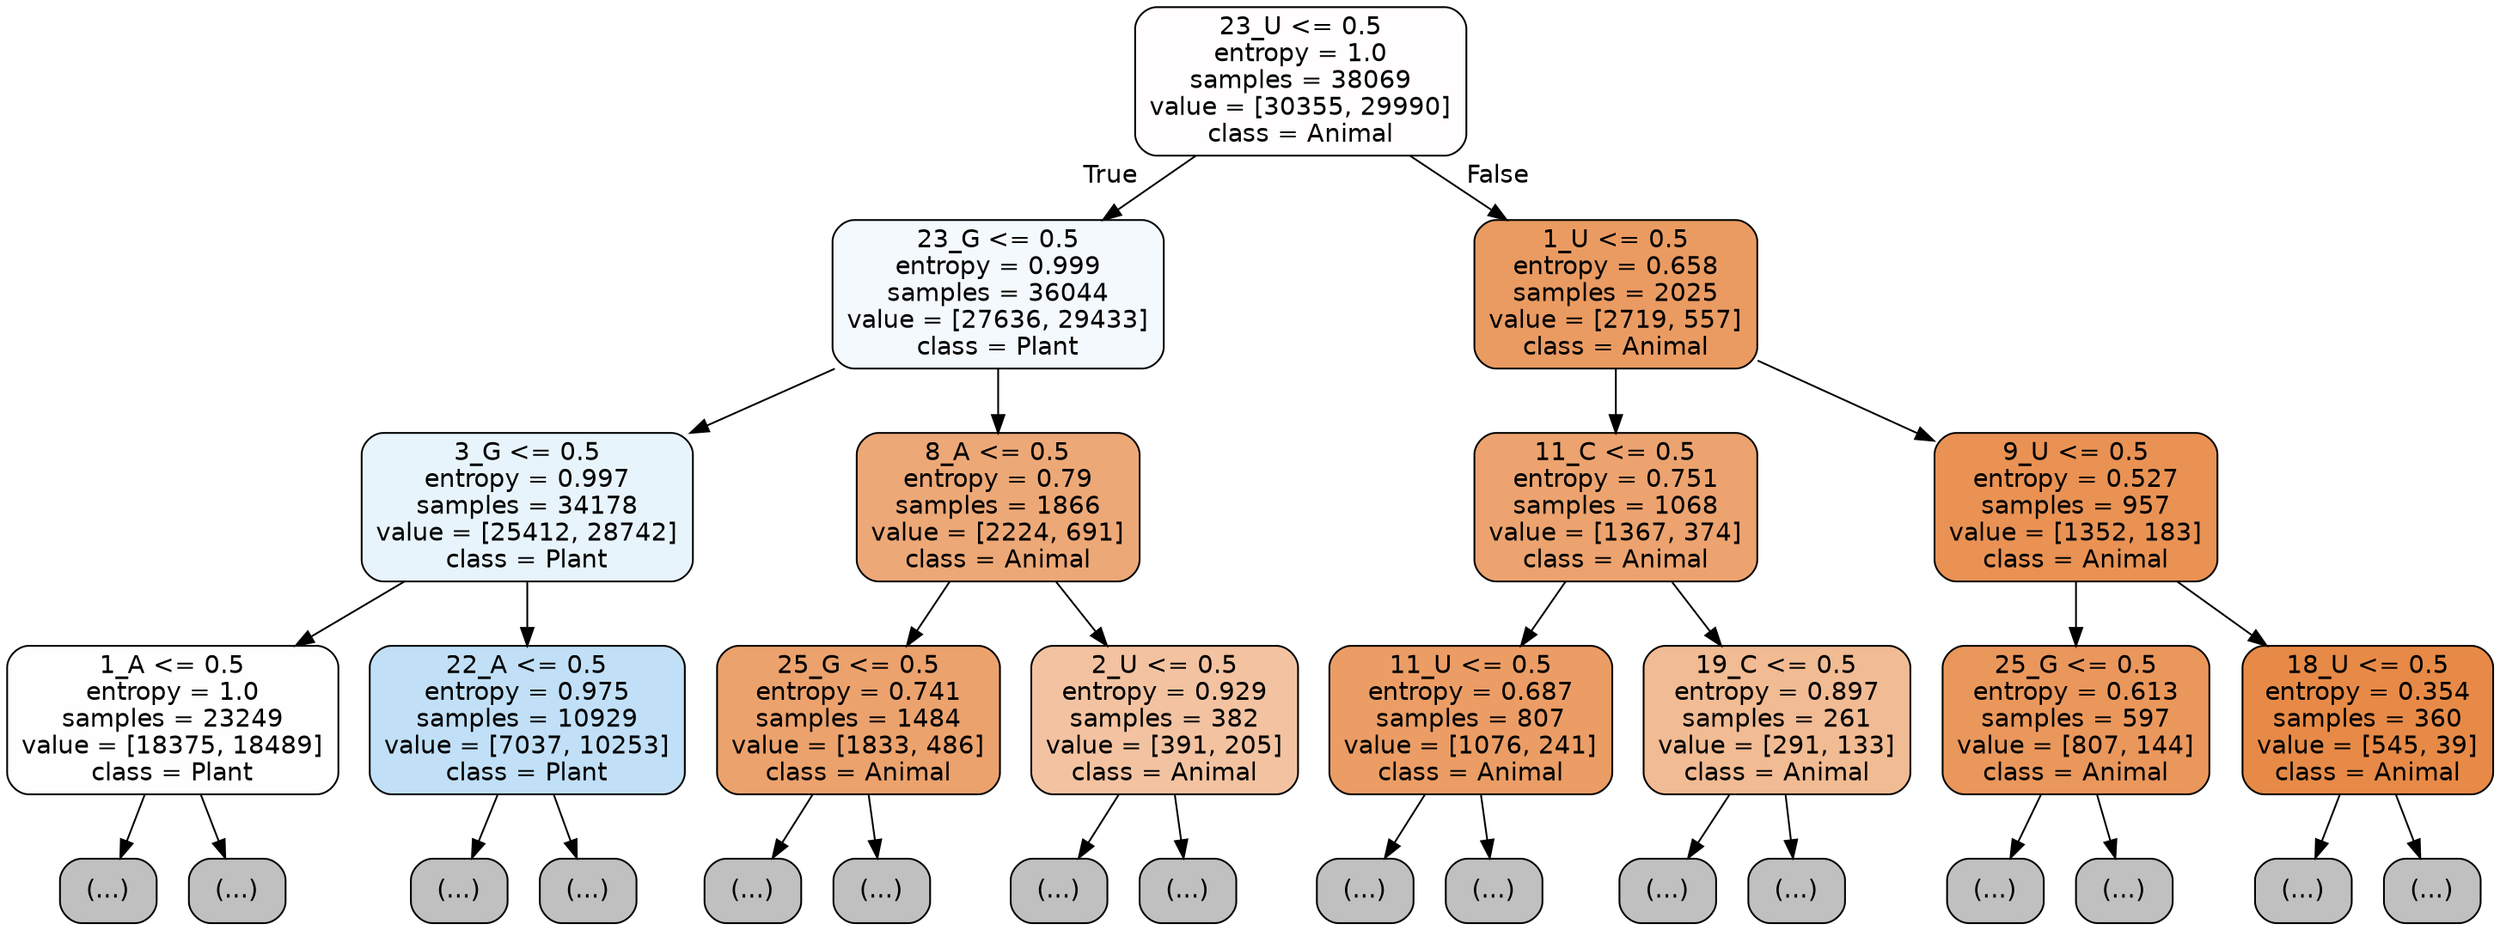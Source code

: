 digraph Tree {
node [shape=box, style="filled, rounded", color="black", fontname="helvetica"] ;
edge [fontname="helvetica"] ;
0 [label="23_U <= 0.5\nentropy = 1.0\nsamples = 38069\nvalue = [30355, 29990]\nclass = Animal", fillcolor="#fffdfd"] ;
1 [label="23_G <= 0.5\nentropy = 0.999\nsamples = 36044\nvalue = [27636, 29433]\nclass = Plant", fillcolor="#f3f9fd"] ;
0 -> 1 [labeldistance=2.5, labelangle=45, headlabel="True"] ;
2 [label="3_G <= 0.5\nentropy = 0.997\nsamples = 34178\nvalue = [25412, 28742]\nclass = Plant", fillcolor="#e8f4fc"] ;
1 -> 2 ;
3 [label="1_A <= 0.5\nentropy = 1.0\nsamples = 23249\nvalue = [18375, 18489]\nclass = Plant", fillcolor="#fefeff"] ;
2 -> 3 ;
4 [label="(...)", fillcolor="#C0C0C0"] ;
3 -> 4 ;
8163 [label="(...)", fillcolor="#C0C0C0"] ;
3 -> 8163 ;
10772 [label="22_A <= 0.5\nentropy = 0.975\nsamples = 10929\nvalue = [7037, 10253]\nclass = Plant", fillcolor="#c1e0f7"] ;
2 -> 10772 ;
10773 [label="(...)", fillcolor="#C0C0C0"] ;
10772 -> 10773 ;
14616 [label="(...)", fillcolor="#C0C0C0"] ;
10772 -> 14616 ;
15135 [label="8_A <= 0.5\nentropy = 0.79\nsamples = 1866\nvalue = [2224, 691]\nclass = Animal", fillcolor="#eda877"] ;
1 -> 15135 ;
15136 [label="25_G <= 0.5\nentropy = 0.741\nsamples = 1484\nvalue = [1833, 486]\nclass = Animal", fillcolor="#eca26d"] ;
15135 -> 15136 ;
15137 [label="(...)", fillcolor="#C0C0C0"] ;
15136 -> 15137 ;
15686 [label="(...)", fillcolor="#C0C0C0"] ;
15136 -> 15686 ;
15711 [label="2_U <= 0.5\nentropy = 0.929\nsamples = 382\nvalue = [391, 205]\nclass = Animal", fillcolor="#f3c3a1"] ;
15135 -> 15711 ;
15712 [label="(...)", fillcolor="#C0C0C0"] ;
15711 -> 15712 ;
15831 [label="(...)", fillcolor="#C0C0C0"] ;
15711 -> 15831 ;
15882 [label="1_U <= 0.5\nentropy = 0.658\nsamples = 2025\nvalue = [2719, 557]\nclass = Animal", fillcolor="#ea9b62"] ;
0 -> 15882 [labeldistance=2.5, labelangle=-45, headlabel="False"] ;
15883 [label="11_C <= 0.5\nentropy = 0.751\nsamples = 1068\nvalue = [1367, 374]\nclass = Animal", fillcolor="#eca36f"] ;
15882 -> 15883 ;
15884 [label="11_U <= 0.5\nentropy = 0.687\nsamples = 807\nvalue = [1076, 241]\nclass = Animal", fillcolor="#eb9d65"] ;
15883 -> 15884 ;
15885 [label="(...)", fillcolor="#C0C0C0"] ;
15884 -> 15885 ;
16094 [label="(...)", fillcolor="#C0C0C0"] ;
15884 -> 16094 ;
16237 [label="19_C <= 0.5\nentropy = 0.897\nsamples = 261\nvalue = [291, 133]\nclass = Animal", fillcolor="#f1bb93"] ;
15883 -> 16237 ;
16238 [label="(...)", fillcolor="#C0C0C0"] ;
16237 -> 16238 ;
16315 [label="(...)", fillcolor="#C0C0C0"] ;
16237 -> 16315 ;
16346 [label="9_U <= 0.5\nentropy = 0.527\nsamples = 957\nvalue = [1352, 183]\nclass = Animal", fillcolor="#e99254"] ;
15882 -> 16346 ;
16347 [label="25_G <= 0.5\nentropy = 0.613\nsamples = 597\nvalue = [807, 144]\nclass = Animal", fillcolor="#ea975c"] ;
16346 -> 16347 ;
16348 [label="(...)", fillcolor="#C0C0C0"] ;
16347 -> 16348 ;
16557 [label="(...)", fillcolor="#C0C0C0"] ;
16347 -> 16557 ;
16570 [label="18_U <= 0.5\nentropy = 0.354\nsamples = 360\nvalue = [545, 39]\nclass = Animal", fillcolor="#e78a47"] ;
16346 -> 16570 ;
16571 [label="(...)", fillcolor="#C0C0C0"] ;
16570 -> 16571 ;
16638 [label="(...)", fillcolor="#C0C0C0"] ;
16570 -> 16638 ;
}